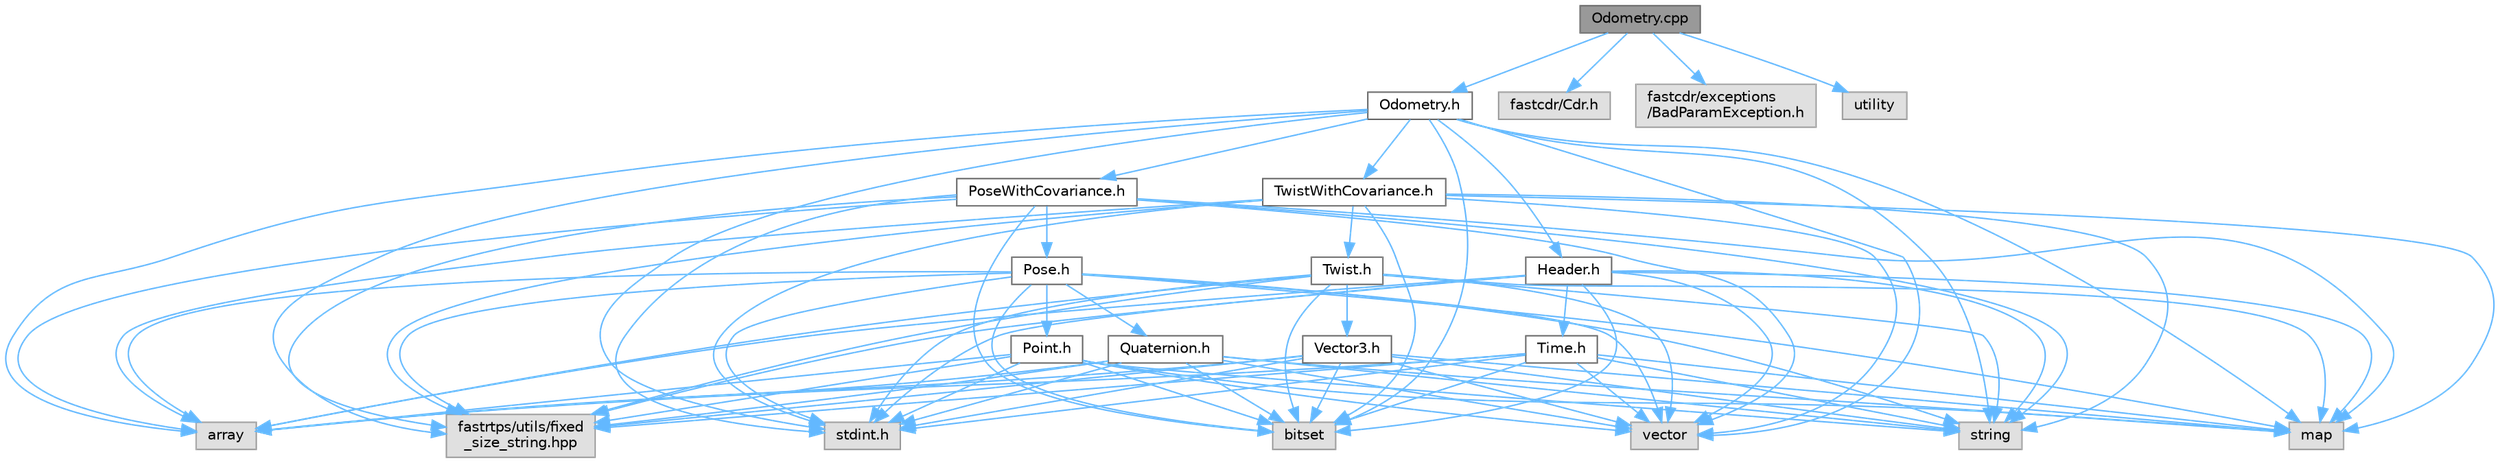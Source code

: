 digraph "Odometry.cpp"
{
 // INTERACTIVE_SVG=YES
 // LATEX_PDF_SIZE
  bgcolor="transparent";
  edge [fontname=Helvetica,fontsize=10,labelfontname=Helvetica,labelfontsize=10];
  node [fontname=Helvetica,fontsize=10,shape=box,height=0.2,width=0.4];
  Node1 [id="Node000001",label="Odometry.cpp",height=0.2,width=0.4,color="gray40", fillcolor="grey60", style="filled", fontcolor="black",tooltip=" "];
  Node1 -> Node2 [id="edge1_Node000001_Node000002",color="steelblue1",style="solid",tooltip=" "];
  Node2 [id="Node000002",label="Odometry.h",height=0.2,width=0.4,color="grey40", fillcolor="white", style="filled",URL="$d3/d12/Odometry_8h.html",tooltip=" "];
  Node2 -> Node3 [id="edge2_Node000002_Node000003",color="steelblue1",style="solid",tooltip=" "];
  Node3 [id="Node000003",label="PoseWithCovariance.h",height=0.2,width=0.4,color="grey40", fillcolor="white", style="filled",URL="$df/d57/PoseWithCovariance_8h.html",tooltip=" "];
  Node3 -> Node4 [id="edge3_Node000003_Node000004",color="steelblue1",style="solid",tooltip=" "];
  Node4 [id="Node000004",label="Pose.h",height=0.2,width=0.4,color="grey40", fillcolor="white", style="filled",URL="$d7/db5/Pose_8h.html",tooltip=" "];
  Node4 -> Node5 [id="edge4_Node000004_Node000005",color="steelblue1",style="solid",tooltip=" "];
  Node5 [id="Node000005",label="Point.h",height=0.2,width=0.4,color="grey40", fillcolor="white", style="filled",URL="$d4/de5/Point_8h.html",tooltip=" "];
  Node5 -> Node6 [id="edge5_Node000005_Node000006",color="steelblue1",style="solid",tooltip=" "];
  Node6 [id="Node000006",label="fastrtps/utils/fixed\l_size_string.hpp",height=0.2,width=0.4,color="grey60", fillcolor="#E0E0E0", style="filled",tooltip=" "];
  Node5 -> Node7 [id="edge6_Node000005_Node000007",color="steelblue1",style="solid",tooltip=" "];
  Node7 [id="Node000007",label="stdint.h",height=0.2,width=0.4,color="grey60", fillcolor="#E0E0E0", style="filled",tooltip=" "];
  Node5 -> Node8 [id="edge7_Node000005_Node000008",color="steelblue1",style="solid",tooltip=" "];
  Node8 [id="Node000008",label="array",height=0.2,width=0.4,color="grey60", fillcolor="#E0E0E0", style="filled",tooltip=" "];
  Node5 -> Node9 [id="edge8_Node000005_Node000009",color="steelblue1",style="solid",tooltip=" "];
  Node9 [id="Node000009",label="string",height=0.2,width=0.4,color="grey60", fillcolor="#E0E0E0", style="filled",tooltip=" "];
  Node5 -> Node10 [id="edge9_Node000005_Node000010",color="steelblue1",style="solid",tooltip=" "];
  Node10 [id="Node000010",label="vector",height=0.2,width=0.4,color="grey60", fillcolor="#E0E0E0", style="filled",tooltip=" "];
  Node5 -> Node11 [id="edge10_Node000005_Node000011",color="steelblue1",style="solid",tooltip=" "];
  Node11 [id="Node000011",label="map",height=0.2,width=0.4,color="grey60", fillcolor="#E0E0E0", style="filled",tooltip=" "];
  Node5 -> Node12 [id="edge11_Node000005_Node000012",color="steelblue1",style="solid",tooltip=" "];
  Node12 [id="Node000012",label="bitset",height=0.2,width=0.4,color="grey60", fillcolor="#E0E0E0", style="filled",tooltip=" "];
  Node4 -> Node13 [id="edge12_Node000004_Node000013",color="steelblue1",style="solid",tooltip=" "];
  Node13 [id="Node000013",label="Quaternion.h",height=0.2,width=0.4,color="grey40", fillcolor="white", style="filled",URL="$d1/d4a/Quaternion_8h.html",tooltip=" "];
  Node13 -> Node6 [id="edge13_Node000013_Node000006",color="steelblue1",style="solid",tooltip=" "];
  Node13 -> Node7 [id="edge14_Node000013_Node000007",color="steelblue1",style="solid",tooltip=" "];
  Node13 -> Node8 [id="edge15_Node000013_Node000008",color="steelblue1",style="solid",tooltip=" "];
  Node13 -> Node9 [id="edge16_Node000013_Node000009",color="steelblue1",style="solid",tooltip=" "];
  Node13 -> Node10 [id="edge17_Node000013_Node000010",color="steelblue1",style="solid",tooltip=" "];
  Node13 -> Node11 [id="edge18_Node000013_Node000011",color="steelblue1",style="solid",tooltip=" "];
  Node13 -> Node12 [id="edge19_Node000013_Node000012",color="steelblue1",style="solid",tooltip=" "];
  Node4 -> Node6 [id="edge20_Node000004_Node000006",color="steelblue1",style="solid",tooltip=" "];
  Node4 -> Node7 [id="edge21_Node000004_Node000007",color="steelblue1",style="solid",tooltip=" "];
  Node4 -> Node8 [id="edge22_Node000004_Node000008",color="steelblue1",style="solid",tooltip=" "];
  Node4 -> Node9 [id="edge23_Node000004_Node000009",color="steelblue1",style="solid",tooltip=" "];
  Node4 -> Node10 [id="edge24_Node000004_Node000010",color="steelblue1",style="solid",tooltip=" "];
  Node4 -> Node11 [id="edge25_Node000004_Node000011",color="steelblue1",style="solid",tooltip=" "];
  Node4 -> Node12 [id="edge26_Node000004_Node000012",color="steelblue1",style="solid",tooltip=" "];
  Node3 -> Node6 [id="edge27_Node000003_Node000006",color="steelblue1",style="solid",tooltip=" "];
  Node3 -> Node7 [id="edge28_Node000003_Node000007",color="steelblue1",style="solid",tooltip=" "];
  Node3 -> Node8 [id="edge29_Node000003_Node000008",color="steelblue1",style="solid",tooltip=" "];
  Node3 -> Node9 [id="edge30_Node000003_Node000009",color="steelblue1",style="solid",tooltip=" "];
  Node3 -> Node10 [id="edge31_Node000003_Node000010",color="steelblue1",style="solid",tooltip=" "];
  Node3 -> Node11 [id="edge32_Node000003_Node000011",color="steelblue1",style="solid",tooltip=" "];
  Node3 -> Node12 [id="edge33_Node000003_Node000012",color="steelblue1",style="solid",tooltip=" "];
  Node2 -> Node14 [id="edge34_Node000002_Node000014",color="steelblue1",style="solid",tooltip=" "];
  Node14 [id="Node000014",label="TwistWithCovariance.h",height=0.2,width=0.4,color="grey40", fillcolor="white", style="filled",URL="$dc/d8f/TwistWithCovariance_8h.html",tooltip=" "];
  Node14 -> Node15 [id="edge35_Node000014_Node000015",color="steelblue1",style="solid",tooltip=" "];
  Node15 [id="Node000015",label="Twist.h",height=0.2,width=0.4,color="grey40", fillcolor="white", style="filled",URL="$d0/d95/Twist_8h.html",tooltip=" "];
  Node15 -> Node16 [id="edge36_Node000015_Node000016",color="steelblue1",style="solid",tooltip=" "];
  Node16 [id="Node000016",label="Vector3.h",height=0.2,width=0.4,color="grey40", fillcolor="white", style="filled",URL="$dd/d8c/Vector3_8h.html",tooltip=" "];
  Node16 -> Node6 [id="edge37_Node000016_Node000006",color="steelblue1",style="solid",tooltip=" "];
  Node16 -> Node7 [id="edge38_Node000016_Node000007",color="steelblue1",style="solid",tooltip=" "];
  Node16 -> Node8 [id="edge39_Node000016_Node000008",color="steelblue1",style="solid",tooltip=" "];
  Node16 -> Node9 [id="edge40_Node000016_Node000009",color="steelblue1",style="solid",tooltip=" "];
  Node16 -> Node10 [id="edge41_Node000016_Node000010",color="steelblue1",style="solid",tooltip=" "];
  Node16 -> Node11 [id="edge42_Node000016_Node000011",color="steelblue1",style="solid",tooltip=" "];
  Node16 -> Node12 [id="edge43_Node000016_Node000012",color="steelblue1",style="solid",tooltip=" "];
  Node15 -> Node6 [id="edge44_Node000015_Node000006",color="steelblue1",style="solid",tooltip=" "];
  Node15 -> Node7 [id="edge45_Node000015_Node000007",color="steelblue1",style="solid",tooltip=" "];
  Node15 -> Node8 [id="edge46_Node000015_Node000008",color="steelblue1",style="solid",tooltip=" "];
  Node15 -> Node9 [id="edge47_Node000015_Node000009",color="steelblue1",style="solid",tooltip=" "];
  Node15 -> Node10 [id="edge48_Node000015_Node000010",color="steelblue1",style="solid",tooltip=" "];
  Node15 -> Node11 [id="edge49_Node000015_Node000011",color="steelblue1",style="solid",tooltip=" "];
  Node15 -> Node12 [id="edge50_Node000015_Node000012",color="steelblue1",style="solid",tooltip=" "];
  Node14 -> Node6 [id="edge51_Node000014_Node000006",color="steelblue1",style="solid",tooltip=" "];
  Node14 -> Node7 [id="edge52_Node000014_Node000007",color="steelblue1",style="solid",tooltip=" "];
  Node14 -> Node8 [id="edge53_Node000014_Node000008",color="steelblue1",style="solid",tooltip=" "];
  Node14 -> Node9 [id="edge54_Node000014_Node000009",color="steelblue1",style="solid",tooltip=" "];
  Node14 -> Node10 [id="edge55_Node000014_Node000010",color="steelblue1",style="solid",tooltip=" "];
  Node14 -> Node11 [id="edge56_Node000014_Node000011",color="steelblue1",style="solid",tooltip=" "];
  Node14 -> Node12 [id="edge57_Node000014_Node000012",color="steelblue1",style="solid",tooltip=" "];
  Node2 -> Node17 [id="edge58_Node000002_Node000017",color="steelblue1",style="solid",tooltip=" "];
  Node17 [id="Node000017",label="Header.h",height=0.2,width=0.4,color="grey40", fillcolor="white", style="filled",URL="$d3/d6a/Header_8h.html",tooltip=" "];
  Node17 -> Node18 [id="edge59_Node000017_Node000018",color="steelblue1",style="solid",tooltip=" "];
  Node18 [id="Node000018",label="Time.h",height=0.2,width=0.4,color="grey40", fillcolor="white", style="filled",URL="$d9/d3d/ros2_2types_2Time_8h.html",tooltip=" "];
  Node18 -> Node6 [id="edge60_Node000018_Node000006",color="steelblue1",style="solid",tooltip=" "];
  Node18 -> Node7 [id="edge61_Node000018_Node000007",color="steelblue1",style="solid",tooltip=" "];
  Node18 -> Node8 [id="edge62_Node000018_Node000008",color="steelblue1",style="solid",tooltip=" "];
  Node18 -> Node9 [id="edge63_Node000018_Node000009",color="steelblue1",style="solid",tooltip=" "];
  Node18 -> Node10 [id="edge64_Node000018_Node000010",color="steelblue1",style="solid",tooltip=" "];
  Node18 -> Node11 [id="edge65_Node000018_Node000011",color="steelblue1",style="solid",tooltip=" "];
  Node18 -> Node12 [id="edge66_Node000018_Node000012",color="steelblue1",style="solid",tooltip=" "];
  Node17 -> Node6 [id="edge67_Node000017_Node000006",color="steelblue1",style="solid",tooltip=" "];
  Node17 -> Node7 [id="edge68_Node000017_Node000007",color="steelblue1",style="solid",tooltip=" "];
  Node17 -> Node8 [id="edge69_Node000017_Node000008",color="steelblue1",style="solid",tooltip=" "];
  Node17 -> Node9 [id="edge70_Node000017_Node000009",color="steelblue1",style="solid",tooltip=" "];
  Node17 -> Node10 [id="edge71_Node000017_Node000010",color="steelblue1",style="solid",tooltip=" "];
  Node17 -> Node11 [id="edge72_Node000017_Node000011",color="steelblue1",style="solid",tooltip=" "];
  Node17 -> Node12 [id="edge73_Node000017_Node000012",color="steelblue1",style="solid",tooltip=" "];
  Node2 -> Node6 [id="edge74_Node000002_Node000006",color="steelblue1",style="solid",tooltip=" "];
  Node2 -> Node7 [id="edge75_Node000002_Node000007",color="steelblue1",style="solid",tooltip=" "];
  Node2 -> Node8 [id="edge76_Node000002_Node000008",color="steelblue1",style="solid",tooltip=" "];
  Node2 -> Node9 [id="edge77_Node000002_Node000009",color="steelblue1",style="solid",tooltip=" "];
  Node2 -> Node10 [id="edge78_Node000002_Node000010",color="steelblue1",style="solid",tooltip=" "];
  Node2 -> Node11 [id="edge79_Node000002_Node000011",color="steelblue1",style="solid",tooltip=" "];
  Node2 -> Node12 [id="edge80_Node000002_Node000012",color="steelblue1",style="solid",tooltip=" "];
  Node1 -> Node19 [id="edge81_Node000001_Node000019",color="steelblue1",style="solid",tooltip=" "];
  Node19 [id="Node000019",label="fastcdr/Cdr.h",height=0.2,width=0.4,color="grey60", fillcolor="#E0E0E0", style="filled",tooltip=" "];
  Node1 -> Node20 [id="edge82_Node000001_Node000020",color="steelblue1",style="solid",tooltip=" "];
  Node20 [id="Node000020",label="fastcdr/exceptions\l/BadParamException.h",height=0.2,width=0.4,color="grey60", fillcolor="#E0E0E0", style="filled",tooltip=" "];
  Node1 -> Node21 [id="edge83_Node000001_Node000021",color="steelblue1",style="solid",tooltip=" "];
  Node21 [id="Node000021",label="utility",height=0.2,width=0.4,color="grey60", fillcolor="#E0E0E0", style="filled",tooltip=" "];
}

